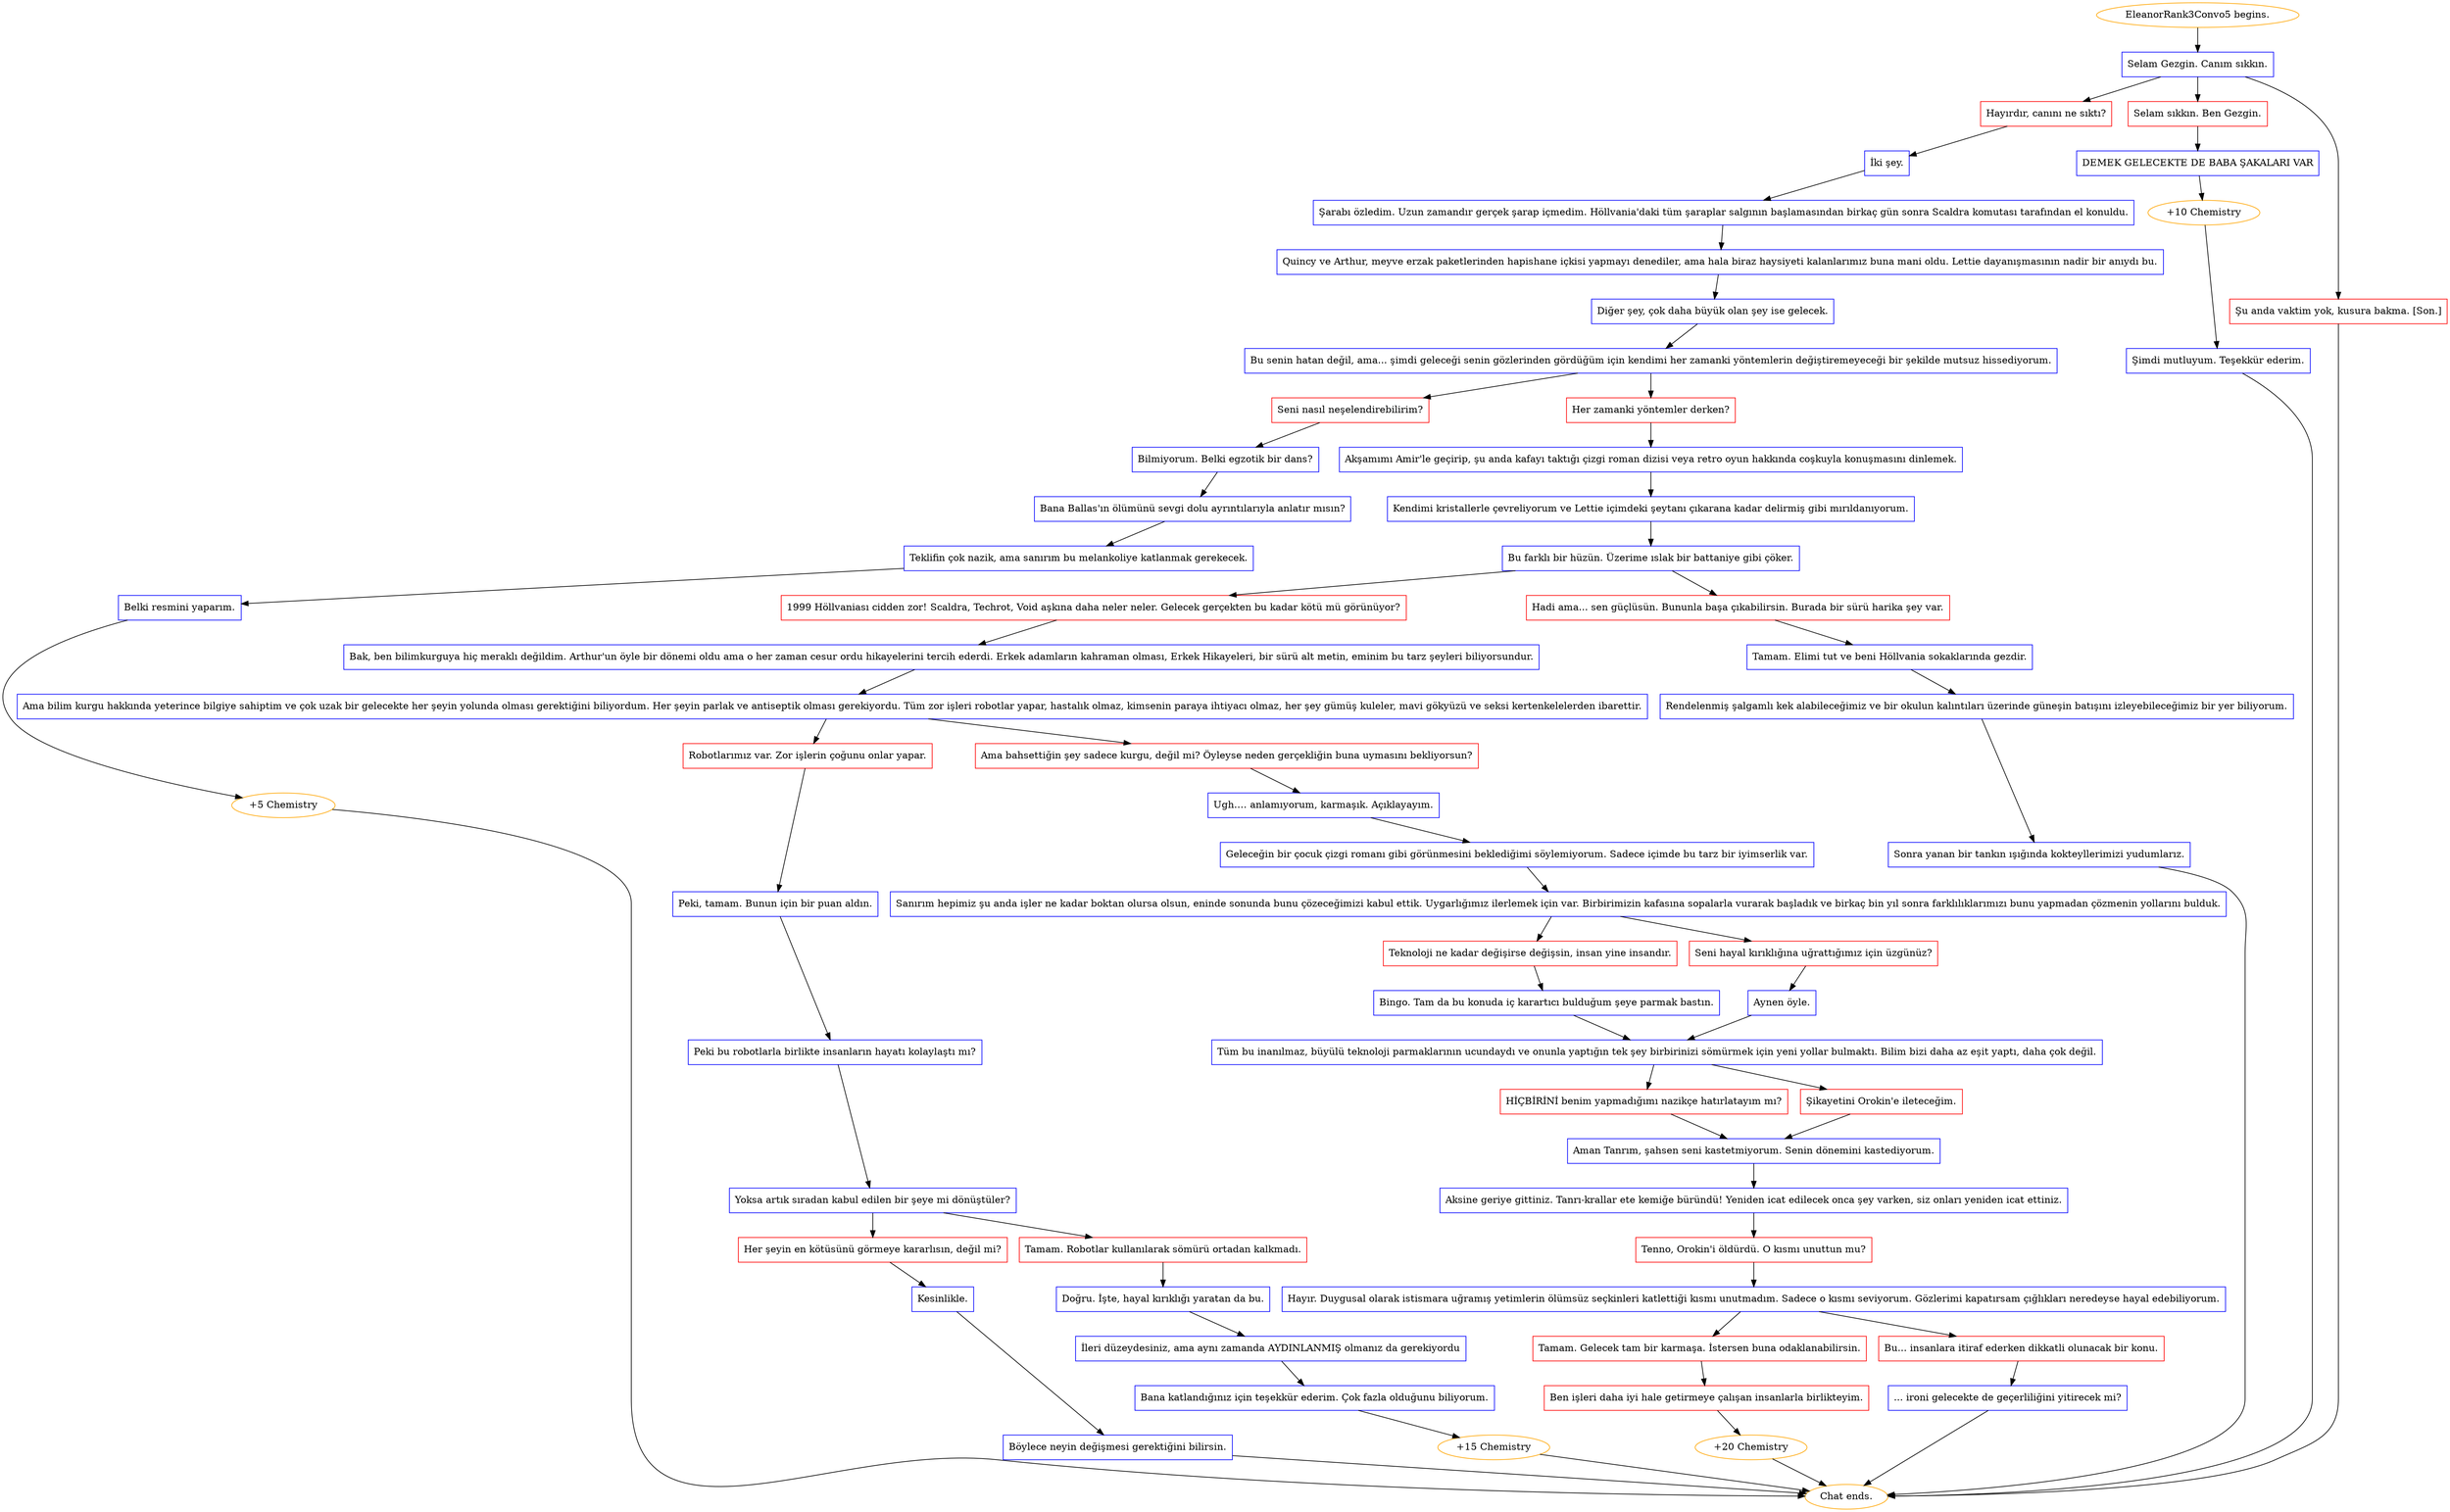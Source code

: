 digraph {
	"EleanorRank3Convo5 begins." [color=orange];
		"EleanorRank3Convo5 begins." -> j3340499377;
	j3340499377 [label="Selam Gezgin. Canım sıkkın.",shape=box,color=blue];
		j3340499377 -> j2062294898;
		j3340499377 -> j2690605539;
		j3340499377 -> j3865932410;
	j2062294898 [label="Hayırdır, canını ne sıktı?",shape=box,color=red];
		j2062294898 -> j2520778276;
	j2690605539 [label="Selam sıkkın. Ben Gezgin.",shape=box,color=red];
		j2690605539 -> j1286432496;
	j3865932410 [label="Şu anda vaktim yok, kusura bakma. [Son.]",shape=box,color=red];
		j3865932410 -> "Chat ends.";
	j2520778276 [label="İki şey.",shape=box,color=blue];
		j2520778276 -> j3015425355;
	j1286432496 [label="DEMEK GELECEKTE DE BABA ŞAKALARI VAR",shape=box,color=blue];
		j1286432496 -> j100775643;
	"Chat ends." [color=orange];
	j3015425355 [label="Şarabı özledim. Uzun zamandır gerçek şarap içmedim. Höllvania'daki tüm şaraplar salgının başlamasından birkaç gün sonra Scaldra komutası tarafından el konuldu.",shape=box,color=blue];
		j3015425355 -> j454541325;
	j100775643 [label="+10 Chemistry",color=orange];
		j100775643 -> j1639425089;
	j454541325 [label="Quincy ve Arthur, meyve erzak paketlerinden hapishane içkisi yapmayı denediler, ama hala biraz haysiyeti kalanlarımız buna mani oldu. Lettie dayanışmasının nadir bir anıydı bu.",shape=box,color=blue];
		j454541325 -> j111364652;
	j1639425089 [label="Şimdi mutluyum. Teşekkür ederim.",shape=box,color=blue];
		j1639425089 -> "Chat ends.";
	j111364652 [label="Diğer şey, çok daha büyük olan şey ise gelecek.",shape=box,color=blue];
		j111364652 -> j3967266441;
	j3967266441 [label="Bu senin hatan değil, ama... şimdi geleceği senin gözlerinden gördüğüm için kendimi her zamanki yöntemlerin değiştiremeyeceği bir şekilde mutsuz hissediyorum.",shape=box,color=blue];
		j3967266441 -> j2567283602;
		j3967266441 -> j549533300;
	j2567283602 [label="Seni nasıl neşelendirebilirim?",shape=box,color=red];
		j2567283602 -> j1485646273;
	j549533300 [label="Her zamanki yöntemler derken?",shape=box,color=red];
		j549533300 -> j913359774;
	j1485646273 [label="Bilmiyorum. Belki egzotik bir dans?",shape=box,color=blue];
		j1485646273 -> j3865731994;
	j913359774 [label="Akşamımı Amir'le geçirip, şu anda kafayı taktığı çizgi roman dizisi veya retro oyun hakkında coşkuyla konuşmasını dinlemek.",shape=box,color=blue];
		j913359774 -> j808302594;
	j3865731994 [label="Bana Ballas'ın ölümünü sevgi dolu ayrıntılarıyla anlatır mısın?",shape=box,color=blue];
		j3865731994 -> j907234488;
	j808302594 [label="Kendimi kristallerle çevreliyorum ve Lettie içimdeki şeytanı çıkarana kadar delirmiş gibi mırıldanıyorum.",shape=box,color=blue];
		j808302594 -> j1571766371;
	j907234488 [label="Teklifin çok nazik, ama sanırım bu melankoliye katlanmak gerekecek.",shape=box,color=blue];
		j907234488 -> j2093065737;
	j1571766371 [label="Bu farklı bir hüzün. Üzerime ıslak bir battaniye gibi çöker.",shape=box,color=blue];
		j1571766371 -> j1333264039;
		j1571766371 -> j3088774268;
	j2093065737 [label="Belki resmini yaparım.",shape=box,color=blue];
		j2093065737 -> j4081414586;
	j1333264039 [label="1999 Höllvaniası cidden zor! Scaldra, Techrot, Void aşkına daha neler neler. Gelecek gerçekten bu kadar kötü mü görünüyor?",shape=box,color=red];
		j1333264039 -> j1590921402;
	j3088774268 [label="Hadi ama... sen güçlüsün. Bununla başa çıkabilirsin. Burada bir sürü harika şey var.",shape=box,color=red];
		j3088774268 -> j34342846;
	j4081414586 [label="+5 Chemistry",color=orange];
		j4081414586 -> "Chat ends.";
	j1590921402 [label="Bak, ben bilimkurguya hiç meraklı değildim. Arthur'un öyle bir dönemi oldu ama o her zaman cesur ordu hikayelerini tercih ederdi. Erkek adamların kahraman olması, Erkek Hikayeleri, bir sürü alt metin, eminim bu tarz şeyleri biliyorsundur.",shape=box,color=blue];
		j1590921402 -> j1969484951;
	j34342846 [label="Tamam. Elimi tut ve beni Höllvania sokaklarında gezdir.",shape=box,color=blue];
		j34342846 -> j391597728;
	j1969484951 [label="Ama bilim kurgu hakkında yeterince bilgiye sahiptim ve çok uzak bir gelecekte her şeyin yolunda olması gerektiğini biliyordum. Her şeyin parlak ve antiseptik olması gerekiyordu. Tüm zor işleri robotlar yapar, hastalık olmaz, kimsenin paraya ihtiyacı olmaz, her şey gümüş kuleler, mavi gökyüzü ve seksi kertenkelelerden ibarettir.",shape=box,color=blue];
		j1969484951 -> j1784852224;
		j1969484951 -> j3738685276;
	j391597728 [label="Rendelenmiş şalgamlı kek alabileceğimiz ve bir okulun kalıntıları üzerinde güneşin batışını izleyebileceğimiz bir yer biliyorum.",shape=box,color=blue];
		j391597728 -> j3662605081;
	j1784852224 [label="Robotlarımız var. Zor işlerin çoğunu onlar yapar.",shape=box,color=red];
		j1784852224 -> j4075771697;
	j3738685276 [label="Ama bahsettiğin şey sadece kurgu, değil mi? Öyleyse neden gerçekliğin buna uymasını bekliyorsun?",shape=box,color=red];
		j3738685276 -> j2336418689;
	j3662605081 [label="Sonra yanan bir tankın ışığında kokteyllerimizi yudumlarız.",shape=box,color=blue];
		j3662605081 -> "Chat ends.";
	j4075771697 [label="Peki, tamam. Bunun için bir puan aldın.",shape=box,color=blue];
		j4075771697 -> j3628827494;
	j2336418689 [label="Ugh.… anlamıyorum, karmaşık. Açıklayayım.",shape=box,color=blue];
		j2336418689 -> j3539276699;
	j3628827494 [label="Peki bu robotlarla birlikte insanların hayatı kolaylaştı mı?",shape=box,color=blue];
		j3628827494 -> j2975957451;
	j3539276699 [label="Geleceğin bir çocuk çizgi romanı gibi görünmesini beklediğimi söylemiyorum. Sadece içimde bu tarz bir iyimserlik var.",shape=box,color=blue];
		j3539276699 -> j50448877;
	j2975957451 [label="Yoksa artık sıradan kabul edilen bir şeye mi dönüştüler?",shape=box,color=blue];
		j2975957451 -> j958264000;
		j2975957451 -> j2266895997;
	j50448877 [label="Sanırım hepimiz şu anda işler ne kadar boktan olursa olsun, eninde sonunda bunu çözeceğimizi kabul ettik. Uygarlığımız ilerlemek için var. Birbirimizin kafasına sopalarla vurarak başladık ve birkaç bin yıl sonra farklılıklarımızı bunu yapmadan çözmenin yollarını bulduk.",shape=box,color=blue];
		j50448877 -> j1276706756;
		j50448877 -> j1634572545;
	j958264000 [label="Her şeyin en kötüsünü görmeye kararlısın, değil mi?",shape=box,color=red];
		j958264000 -> j1961579793;
	j2266895997 [label="Tamam. Robotlar kullanılarak sömürü ortadan kalkmadı.",shape=box,color=red];
		j2266895997 -> j3969213458;
	j1276706756 [label="Teknoloji ne kadar değişirse değişsin, insan yine insandır.",shape=box,color=red];
		j1276706756 -> j1261730891;
	j1634572545 [label="Seni hayal kırıklığına uğrattığımız için üzgünüz?",shape=box,color=red];
		j1634572545 -> j1267682386;
	j1961579793 [label="Kesinlikle.",shape=box,color=blue];
		j1961579793 -> j2107788038;
	j3969213458 [label="Doğru. İşte, hayal kırıklığı yaratan da bu.",shape=box,color=blue];
		j3969213458 -> j1858837515;
	j1261730891 [label="Bingo. Tam da bu konuda iç karartıcı bulduğum şeye parmak bastın.",shape=box,color=blue];
		j1261730891 -> j868713414;
	j1267682386 [label="Aynen öyle.",shape=box,color=blue];
		j1267682386 -> j868713414;
	j2107788038 [label="Böylece neyin değişmesi gerektiğini bilirsin.",shape=box,color=blue];
		j2107788038 -> "Chat ends.";
	j1858837515 [label="İleri düzeydesiniz, ama aynı zamanda AYDINLANMIŞ olmanız da gerekiyordu",shape=box,color=blue];
		j1858837515 -> j1419753733;
	j868713414 [label="Tüm bu inanılmaz, büyülü teknoloji parmaklarının ucundaydı ve onunla yaptığın tek şey birbirinizi sömürmek için yeni yollar bulmaktı. Bilim bizi daha az eşit yaptı, daha çok değil.",shape=box,color=blue];
		j868713414 -> j3248373940;
		j868713414 -> j1773416511;
	j1419753733 [label="Bana katlandığınız için teşekkür ederim. Çok fazla olduğunu biliyorum.",shape=box,color=blue];
		j1419753733 -> j374273682;
	j3248373940 [label="HİÇBİRİNİ benim yapmadığımı nazikçe hatırlatayım mı?",shape=box,color=red];
		j3248373940 -> j3908871594;
	j1773416511 [label="Şikayetini Orokin'e ileteceğim.",shape=box,color=red];
		j1773416511 -> j3908871594;
	j374273682 [label="+15 Chemistry",color=orange];
		j374273682 -> "Chat ends.";
	j3908871594 [label="Aman Tanrım, şahsen seni kastetmiyorum. Senin dönemini kastediyorum.",shape=box,color=blue];
		j3908871594 -> j416816364;
	j416816364 [label="Aksine geriye gittiniz. Tanrı-krallar ete kemiğe büründü! Yeniden icat edilecek onca şey varken, siz onları yeniden icat ettiniz.",shape=box,color=blue];
		j416816364 -> j2225203811;
	j2225203811 [label="Tenno, Orokin'i öldürdü. O kısmı unuttun mu?",shape=box,color=red];
		j2225203811 -> j2872050107;
	j2872050107 [label="Hayır. Duygusal olarak istismara uğramış yetimlerin ölümsüz seçkinleri katlettiği kısmı unutmadım. Sadece o kısmı seviyorum. Gözlerimi kapatırsam çığlıkları neredeyse hayal edebiliyorum.",shape=box,color=blue];
		j2872050107 -> j3364487490;
		j2872050107 -> j3262366019;
	j3364487490 [label="Tamam. Gelecek tam bir karmaşa. İstersen buna odaklanabilirsin.",shape=box,color=red];
		j3364487490 -> j4205648314;
	j3262366019 [label="Bu... insanlara itiraf ederken dikkatli olunacak bir konu.",shape=box,color=red];
		j3262366019 -> j1544606451;
	j4205648314 [label="Ben işleri daha iyi hale getirmeye çalışan insanlarla birlikteyim.",shape=box,color=red];
		j4205648314 -> j367054140;
	j1544606451 [label="... ironi gelecekte de geçerliliğini yitirecek mi?",shape=box,color=blue];
		j1544606451 -> "Chat ends.";
	j367054140 [label="+20 Chemistry",color=orange];
		j367054140 -> "Chat ends.";
}